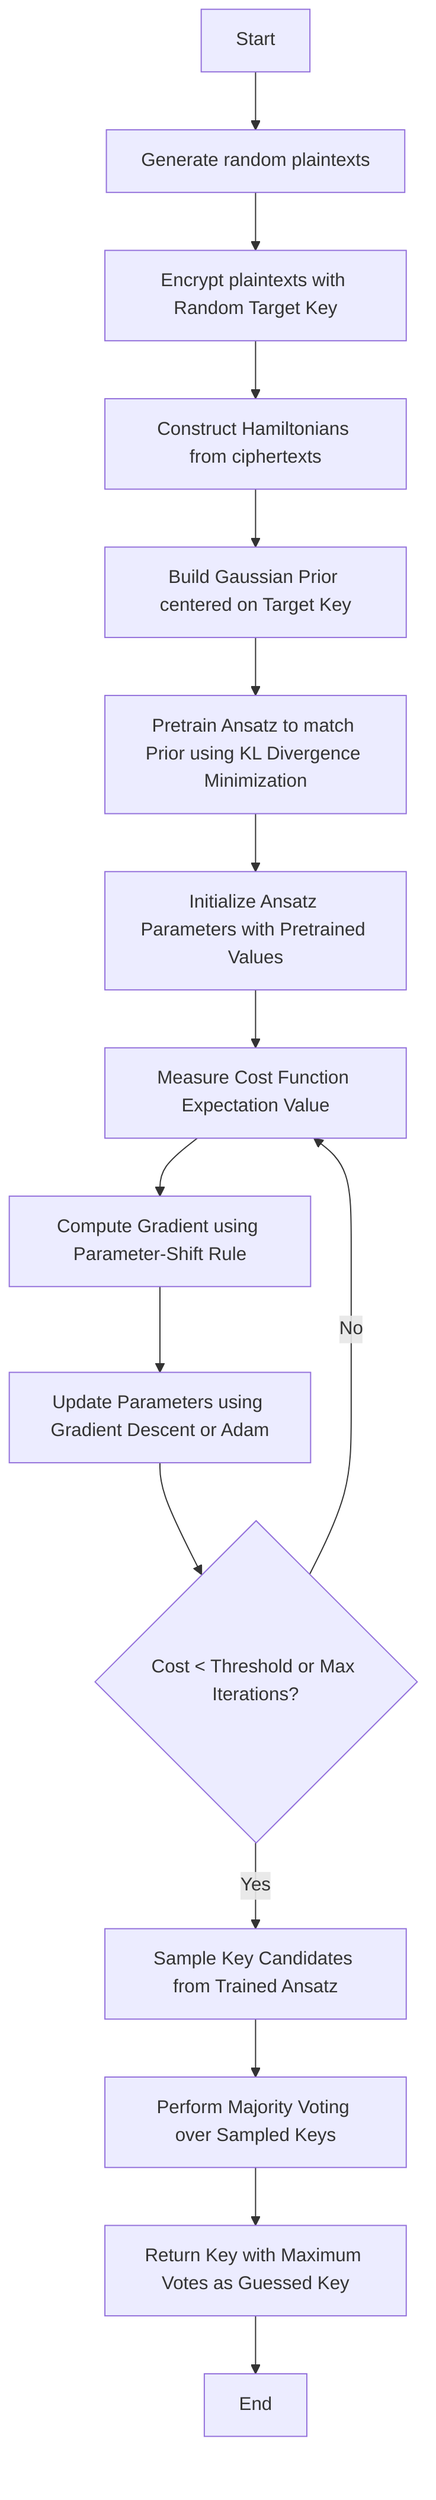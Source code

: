 flowchart TD
    A[Start] --> B[Generate random plaintexts]
    B --> C[Encrypt plaintexts with Random Target Key]
    C --> D[Construct Hamiltonians from ciphertexts]
    D --> E[Build Gaussian Prior centered on Target Key]
    E --> F[Pretrain Ansatz to match Prior using KL Divergence Minimization]
    F --> G[Initialize Ansatz Parameters with Pretrained Values]
    G --> H[Measure Cost Function Expectation Value]
    H --> I[Compute Gradient using Parameter-Shift Rule]
    I --> J[Update Parameters using Gradient Descent or Adam]
    J --> K{Cost < Threshold or Max Iterations?}
    K -- No --> H
    K -- Yes --> L[Sample Key Candidates from Trained Ansatz]
    L --> M[Perform Majority Voting over Sampled Keys]
    M --> N[Return Key with Maximum Votes as Guessed Key]
    N --> O[End]